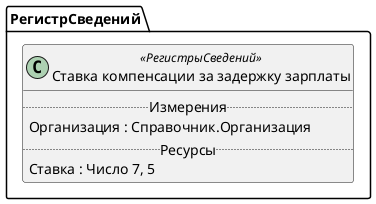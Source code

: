 ﻿@startuml СтавкаКомпенсацииЗаЗадержкуЗарплаты
'!include templates.wsd
'..\include templates.wsd
class РегистрСведений.СтавкаКомпенсацииЗаЗадержкуЗарплаты as "Ставка компенсации за задержку зарплаты" <<РегистрыСведений>>
{
..Измерения..
Организация : Справочник.Организация
..Ресурсы..
Ставка : Число 7, 5
}
@enduml
